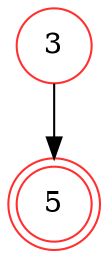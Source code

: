 digraph {   
    node [shape = doublecircle, color = firebrick1] 5 ;
    node [shape = circle];
    node [color= firebrick1];
    3 -> 5;	
}